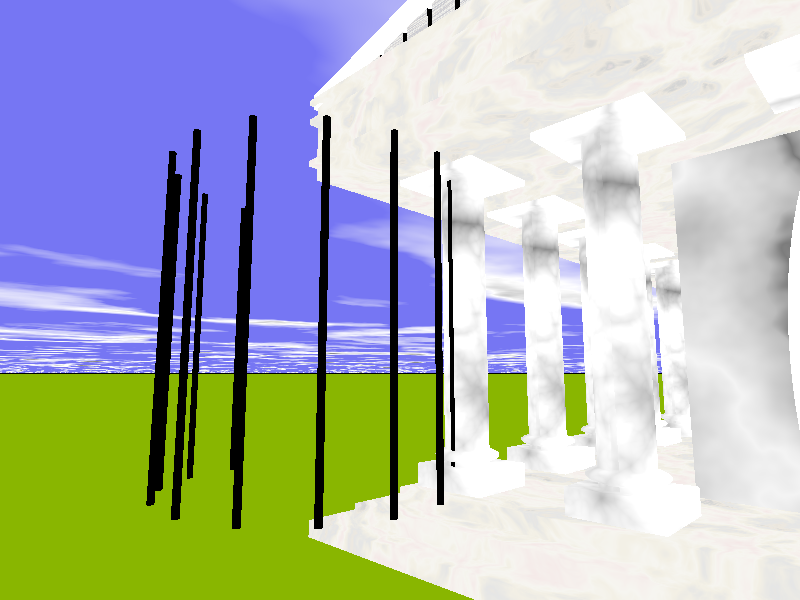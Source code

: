#version 3.7;
global_settings{ assumed_gamma 1.0 }
#default{ finish{ ambient 0.1 diffuse 0.9 }} 
//--------------------------------------------------------------------------
#include "colors.inc"
#include "textures.inc"
#include "glass.inc"
#include "metals.inc"
#include "golds.inc"
#include "stones.inc"
#include "woods.inc"
#include "shapes.inc"
#include "shapes2.inc"
#include "functions.inc"
#include "math.inc"
#include "transforms.inc"
//--------------------------------------------------------------------------
// camera ------------------------------------------------------------------

#declare Camera_1 = camera {/*ultra_wide_angle*/ angle 75      // front view
                            location  <1.4 , 0.5 ,-1>
                            //location  <1.4 , 0.5 ,-2>
                            right     x*image_width/image_height
                            look_at   <0.4, 0.7, 0>}
#declare Camera_2 = camera {/*ultra_wide_angle*/ angle 95   // diagonal view
                            location  <2.0 , 2, -1.2>
                            right     x*image_width/image_height
                            look_at   <1.0 , 0.2 , 2.0>}
#declare Camera_3 = camera {/*ultra_wide_angle*/ angle 90 // right side view
                            location  <-2 , 1.0 , 1.6>
                            right     x*image_width/image_height
                            look_at   <0.0 , 1.0 , 1.6>}
#declare Camera_4 = camera {/*ultra_wide_angle*/ angle 105      // front view
                            location  <0.4 , 0.3 ,0.5>
                            right     x*image_width/image_height
                            look_at   <1.4, 0.7, 1.3>}

#declare Camera_5 = camera {/*ultra_wide_angle*/ angle 90        // top view
                            location  <1.4 , 4.2 , 1.7>
                            right     x*image_width/image_height
                            look_at   <1.4 , 0.5 , 1.7>}
camera{Camera_1
}
// sun ---------------------------------------------------------------------
light_source{<-1500,2000,-2500> color White}

// sky -------------------------------------------------------------- 
plane{<0,1,0>,1 hollow  
       texture{ pigment{ bozo turbulence 0.92
                         color_map { [0.00 rgb <0.20, 0.20, 1.0>*0.9]
                                     [0.50 rgb <0.20, 0.20, 1.0>*0.9]
                                     [0.70 rgb <1,1,1>]
                                     [0.85 rgb <0.25,0.25,0.25>]
                                     [1.0 rgb <0.5,0.5,0.5>]}
                        scale<1,1,1.5>*2.5  translate< 0,0,0>
                       }
                finish {ambient 1 diffuse 0} }      
       scale 10000}
// fog on the ground -------------------------------------------------
fog { fog_type   2
      distance   50
      color      White  
      fog_offset 0.1
      fog_alt    1.5
      turbulence 1.8
    }

// TETO ============================================================
// end of box --------------------------------------

  union{
   merge{                                       
    box { <0,0,0>,<2.70, 0.285, 3.25>
      scale <1,1,1> rotate<0,0,0> translate<0,1.15,0> 
    }
    box { <0,0,0>,<2.74, 0.02, 3.29>
      scale <1,1,1> rotate<0,0,0> translate<-0.02,1.2,-0.02> 
    }
    
    #declare strips = union{
        box { <0,0,0>,<0.01, 0.1, 3.28>
          scale <1,1,1> rotate<0,0,0> translate<0.03,1.23,-0.01> 
        }
        box { <0,0,0>,<0.01, 0.1, 3.28>
          scale <1,1,1> rotate<0,0,0> translate<0.06,1.23,-0.01> 
        }
        box { <0,0,0>,<0.01, 0.1, 3.28>
          scale <1,1,1> rotate<0,0,0> translate<0.09,1.23,-0.01> 
        }   
    }
    union{ //-----------------------------------
    
     #for (I, 0, 11, 1) 
    
       object{ strips translate< I*0.232, 0, 0 >} 
    
     #end // --------------- end of #for loop 
    
    rotate<0,0,0> 
    translate<0,0,0>
    } // end of union --------------------------
     
    union{ //-----------------------------------
    
     #for (I, 0, 14, 1) 
    
        object{ strips scale<1,1,0.83> translate< -0.13 + I*(-0.222), -0.02, -0 > rotate<0,90,0>} 
     
     #end // --------------- end of #for loop 
    
    box { <0,0,0>,<2.74, 0.02, 3.29>
      scale <1,1,1> rotate<0,0,0> translate<-0.02,1.35,-0.02> 
    }
    
    box { <0,0,0>,<2.74, 0.02, 3.29>
      scale <1,1,1> rotate<0,0,0> translate<-0.02,1.42,-0.02> 
    }
    
    
    rotate<0,0,0> 
    translate<0,0,0>
    } // end of union --------------------------
     
    
             texture { T_Grnt16 
                   //normal { agate 0.15 scale 0.15}
                   finish { phong 0.5 } 
                   scale 1 
                 } // end of texture 

   }
   
   merge{
    // linear prism in z-direction: from ,to ,number of points (first = last)
    prism { -1.10 ,1.10 , 7
       <-1.05, 0.95>,  // first point
       < 0.00, 1.30>,  
       < 1.05, 0.95>, 
       < 1.05, 1.00>, 
       < 0.00, 1.35>, 
       <-1.05, 1.00>, 
       <-1.05, 0.95>  // last point = first point!!!!
       rotate<-90,0,0> scale<1,1,-1> //turns prism in z direction! Don't change this line! 
       
      texture{ T_Stone8    
        normal { agate 0.25 scale 0.15 rotate<0,0,0> }
        finish { phong 1 } 
        rotate<0,0,0> scale 0.5 translate<0,0,0>
      } // end of texture 

       #declare I = 0;
        #while(I <= 30)
        
        #declare I = I + 1;
       #end 
       
       scale <1.30,1.00,1.49>       
       rotate <0,0,0> 
       translate <1.35,0.46,1.63> 
     } // end of prism --------------------------------------------------------

    // linear prism in z-direction: from ,to ,number of points (first = last)
    difference{
      prism { -1.00 ,1.00 , 6
           <-1.00, 0.00>,  // first point
           < 1.00, 0.00>, 
           < 1.00, 0.50>, 
           < 0.00, 7.00>, 
           <-1.00, 0.50>, 
           <-1.00, 0.00>   // last point = first point!!!!
           rotate<-90,0,0> scale<1,1,-1> //turns prism in z direction! Don't change this line! 
           
          texture{ T_Stone9    
            normal { agate 0.25 scale 0.15 rotate<0,0,0> }
            finish { phong 1 } 
            rotate<0,0,0> scale 0.5 translate<0,0,0>
          } // end of texture 


           
           scale <1.30,0.05,1.49>       
           rotate <0,0,0> 
           translate <1.35,1.45,1.51>  
         } // end of prism --------------------------------------------------------
      
        #declare I = 0;
        #while(I <= 30)
             cylinder { <0,0,0>,<0,0.8,0>, 0.01                   
               scale <1,1,1> rotate<0,0,0> translate<I*0.1,1.15,0.025>
             } // end of cylinder -------------------------------------  
        #declare I = I + 1;
        #end 
             
        
            
    }
   }
   
  }                                                                         


// CHAO  ------------------------------------------------------------
plane { <0,1,0>, 0 
    texture{ pigment{ color rgb<0.35,0.65,0.0>*0.72 }
         normal { bumps 0.75 scale 0.015 }
             finish { phong 0.1 }
           } // end of texture
  } // end of plane

  //escadas
  union{ 
    box { <0,0,0>,< 2.70, 0.05, 3.25>   
      scale <1,1,1> rotate<0,0,0> translate<0,0,0> 
    } // end of box --------------------------------------
                                                              
    box { <0,0,0>,< 2.50, 0.05, 3.05>   
      scale <1,1,1> rotate<0,0,0> translate<0.1,0.05,0.1> 
    } // end of box --------------------------------------                                                           
                                                           
    box { <0,0,0>,< 2.30, 0.05, 2.85>   
      scale <1,1,1> rotate<0,0,0> translate<0.2,0.10,0.2>
    } // end of box --------------------------------------                   
    texture { T_Grnt16
                   //normal { agate 0.15 scale 0.15}
                   finish { phong 0.5 } 
                   scale 1 
                 } // end of texture 
   }  
   // end of escadas --------------------------------------  
   
      
//INTERIOR ===========================================================       
    difference{
       box { <0,0,0>,< 1.00, 1.05, 1.75>   
          scale <1,1,1> rotate<0,0,0> 
          translate<0.9,0.10,0.7> 
          //translate<0.2,0.10,0.2>
          
        } // end of box --------------------------------------
        cylinder { <0,0,0>,<0,0,2>,0.25 
           texture { pigment { color rgb<1,1,1>}
                   //normal  { bumps 0.5 scale 0.005}  
                     finish  { phong 0.5 reflection{ 0.00 metallic 0.00} } 
                   } // end of texture
           scale <0,3,0> rotate<0,0,0> translate<1.4,0.5,0.35>
         } // end of cylinder  ------------------------------------

        texture { pigment{ White_Marble } 
                   // normal { bumps 0.5 scale 0.05}
                   finish { phong 1 } 
                   scale 0.9 
                 } // end of texture 
   }


// PILARES ============================================================     
    
    
    #declare clipper = cylinder { <0,0,0>,<0,1,0>, 0.010                   
       scale <1,1,1> rotate<0,0,0> translate<0.35,0.15,0.286>
     }  
    
    #local i = 0;
    #local n = 15;
    #while (i < 10)
		    
	    object{clipper
	        rotate<0,0,0>
	        translate<0,0,0>
	        rotate<0,i*360/n,0>
	    }
	    
	    #local i = i + 1;
	#end

    
    #declare cilindro = 
      
    difference{
      cylinder { <0,0,0>,<0,1,0>, 0.07                   
       scale <1,1,1> rotate<0,0,0> translate<0.35,0.15,0.35>
     } // end of cylinder -------------------------------------
     
      #declare I = 0;
        #while(I <= 10)           
            object{ clipper rotate< 0, 0, I*20 > translate< 0, 0, 0 >} 
        #declare I = I + 1;
      #end 
     
     
    }
    
    #declare pilar =  
    union {
        
        difference{
           box { <0,0,0>,< 0.3, 0.01999, 0.3> 
              scale <1,1,1> rotate<0,0,0> translate<0.2,1.13,0.2> 
            }
           cilindro 
        } 
         

        difference{         
            box { <0,0,0>,< 0.24, 0.07, 0.24>   
        
              scale <1,1,1> rotate<0,0,0> translate<0.23,0.15,0.25> 
            } // end of box --------------------------------------
            cilindro
        }
        difference{         
     
            sphere { <0,0,0>, 0.1  
                 scale<1,0.25,1>
               
                 rotate<0,0,0>  translate<0.35,0.25,0.35>  
               }  // end of sphere -------------------------------------------------- 

            cilindro
        }
        
        cilindro 
           
        texture { T_Grnt20
                   //normal { agate 0.15 scale 0.15}
                   finish { phong 0.5 } 
                   scale 3 
                 } // end of texture 
                  
        scale <1,1,1> rotate<0,0,0> translate<0,0,0>
    }
    object{ pilar translate< 0, 0, 0 >}
    
    union{ //-----------------------------------
    
     #for (I, 0, 5, 1) 
    
       object{ pilar translate< 0, 0, I*0.5 >} 
    
     #end // --------------- end of #for loop 
    
    rotate<0,0,0> 
    translate<0,0,0>
    } // end of union --------------------------
    
    union{ //-----------------------------------
    
     #for (I, 0, 3, 1) 
    
       object{ pilar translate< I*0.5, 0, 0 >} 
    
     #end // --------------- end of #for loop 
    
    rotate<0,0,0> 
    translate<0.5,0,0>
    } // end of union -------------------------- 
    
    union{ //-----------------------------------
    
     #for (I, 0, 4, 1) 
    
       object{ pilar translate< 0, 0, I*0.5 >} 
    
     #end // --------------- end of #for loop 
    
    rotate<0,0,0> 
    translate<2,0,0.5>
    } // end of union --------------------------
    
    union{ //-----------------------------------
    
     #for (I, 0, 3, 1) 
    
       object{ pilar translate< I*0.5, 0, 0 >} 
    
     #end // --------------- end of #for loop 
    
    rotate<0,0,0> 
    translate<0.5,0,2.5>
    } // end of union --------------------------
   
         
//chao esta em 0.15     
//--------------------------------------------------------------------------
//---------------------------- objects in scene ----------------------------
//--------------------------------------------------------------------------












